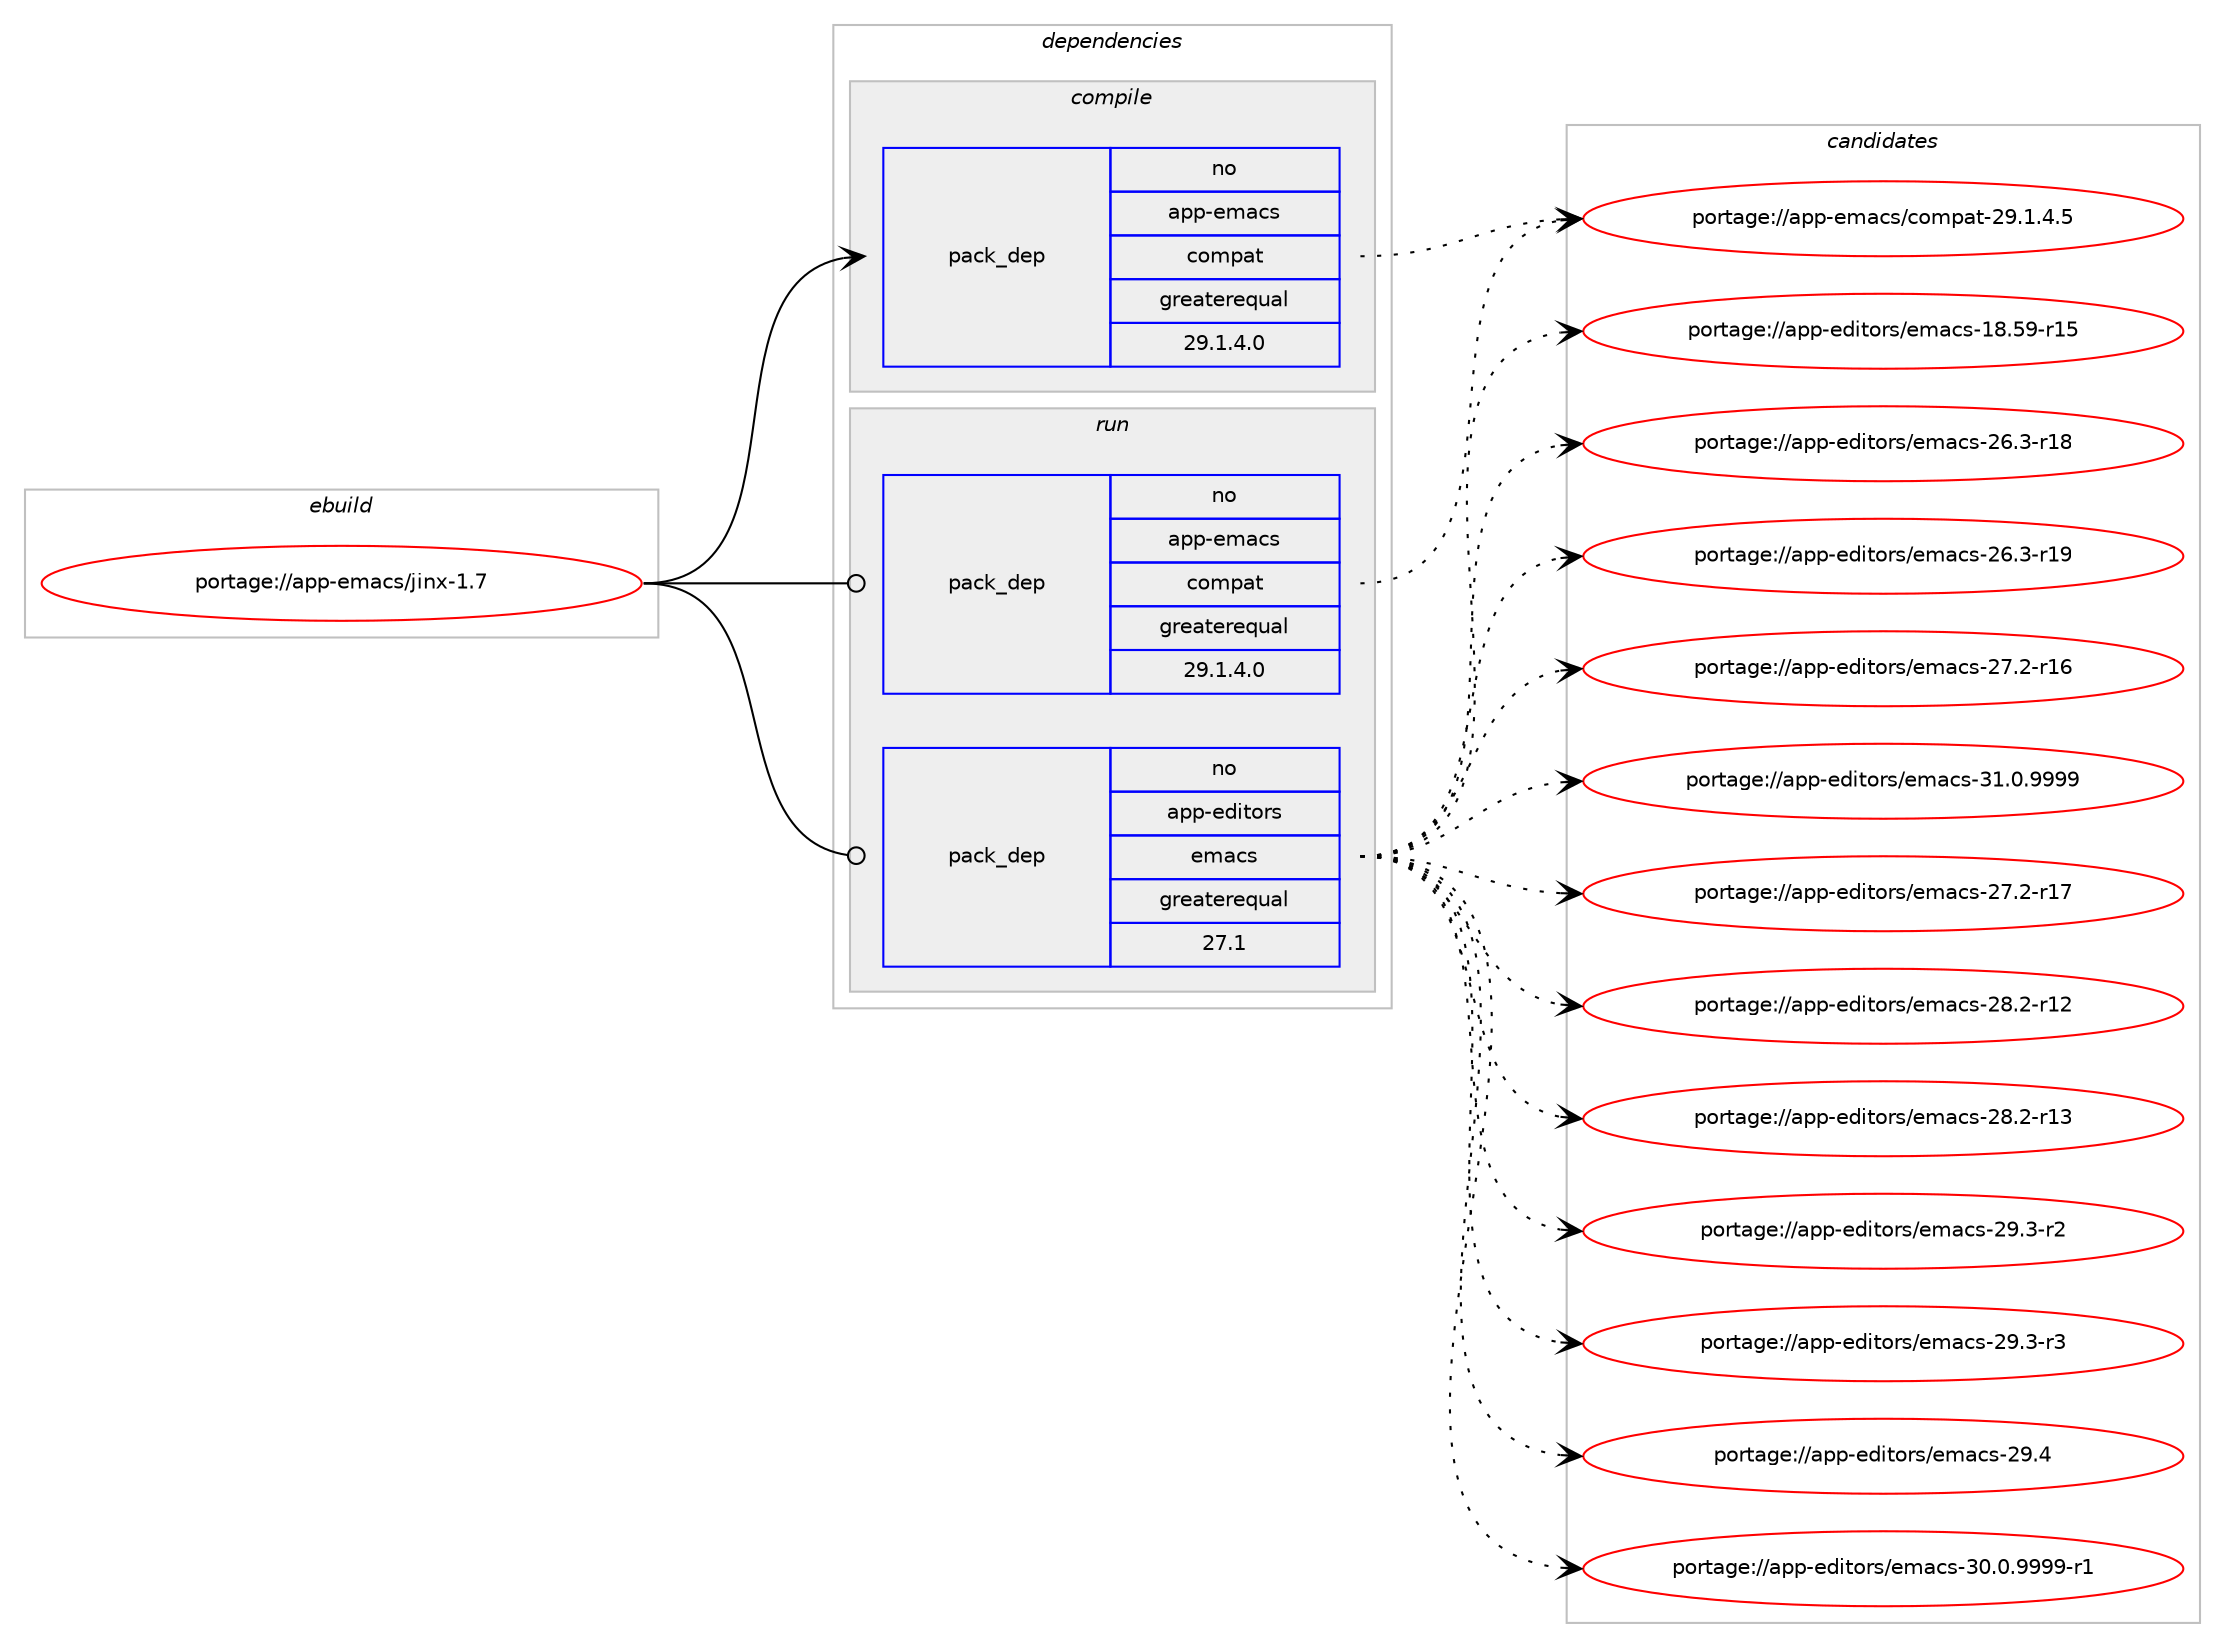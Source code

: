 digraph prolog {

# *************
# Graph options
# *************

newrank=true;
concentrate=true;
compound=true;
graph [rankdir=LR,fontname=Helvetica,fontsize=10,ranksep=1.5];#, ranksep=2.5, nodesep=0.2];
edge  [arrowhead=vee];
node  [fontname=Helvetica,fontsize=10];

# **********
# The ebuild
# **********

subgraph cluster_leftcol {
color=gray;
rank=same;
label=<<i>ebuild</i>>;
id [label="portage://app-emacs/jinx-1.7", color=red, width=4, href="../app-emacs/jinx-1.7.svg"];
}

# ****************
# The dependencies
# ****************

subgraph cluster_midcol {
color=gray;
label=<<i>dependencies</i>>;
subgraph cluster_compile {
fillcolor="#eeeeee";
style=filled;
label=<<i>compile</i>>;
subgraph pack3776 {
dependency9973 [label=<<TABLE BORDER="0" CELLBORDER="1" CELLSPACING="0" CELLPADDING="4" WIDTH="220"><TR><TD ROWSPAN="6" CELLPADDING="30">pack_dep</TD></TR><TR><TD WIDTH="110">no</TD></TR><TR><TD>app-emacs</TD></TR><TR><TD>compat</TD></TR><TR><TD>greaterequal</TD></TR><TR><TD>29.1.4.0</TD></TR></TABLE>>, shape=none, color=blue];
}
id:e -> dependency9973:w [weight=20,style="solid",arrowhead="vee"];
# *** BEGIN UNKNOWN DEPENDENCY TYPE (TODO) ***
# id -> package_dependency(portage://app-emacs/jinx-1.7,install,no,app-text,enchant,none,[,,],[slot(2)],[])
# *** END UNKNOWN DEPENDENCY TYPE (TODO) ***

}
subgraph cluster_compileandrun {
fillcolor="#eeeeee";
style=filled;
label=<<i>compile and run</i>>;
}
subgraph cluster_run {
fillcolor="#eeeeee";
style=filled;
label=<<i>run</i>>;
subgraph pack3777 {
dependency9974 [label=<<TABLE BORDER="0" CELLBORDER="1" CELLSPACING="0" CELLPADDING="4" WIDTH="220"><TR><TD ROWSPAN="6" CELLPADDING="30">pack_dep</TD></TR><TR><TD WIDTH="110">no</TD></TR><TR><TD>app-editors</TD></TR><TR><TD>emacs</TD></TR><TR><TD>greaterequal</TD></TR><TR><TD>27.1</TD></TR></TABLE>>, shape=none, color=blue];
}
id:e -> dependency9974:w [weight=20,style="solid",arrowhead="odot"];
subgraph pack3778 {
dependency9975 [label=<<TABLE BORDER="0" CELLBORDER="1" CELLSPACING="0" CELLPADDING="4" WIDTH="220"><TR><TD ROWSPAN="6" CELLPADDING="30">pack_dep</TD></TR><TR><TD WIDTH="110">no</TD></TR><TR><TD>app-emacs</TD></TR><TR><TD>compat</TD></TR><TR><TD>greaterequal</TD></TR><TR><TD>29.1.4.0</TD></TR></TABLE>>, shape=none, color=blue];
}
id:e -> dependency9975:w [weight=20,style="solid",arrowhead="odot"];
# *** BEGIN UNKNOWN DEPENDENCY TYPE (TODO) ***
# id -> package_dependency(portage://app-emacs/jinx-1.7,run,no,app-text,enchant,none,[,,],[slot(2)],[])
# *** END UNKNOWN DEPENDENCY TYPE (TODO) ***

}
}

# **************
# The candidates
# **************

subgraph cluster_choices {
rank=same;
color=gray;
label=<<i>candidates</i>>;

subgraph choice3776 {
color=black;
nodesep=1;
choice97112112451011099799115479911110911297116455057464946524653 [label="portage://app-emacs/compat-29.1.4.5", color=red, width=4,href="../app-emacs/compat-29.1.4.5.svg"];
dependency9973:e -> choice97112112451011099799115479911110911297116455057464946524653:w [style=dotted,weight="100"];
}
subgraph choice3777 {
color=black;
nodesep=1;
choice9711211245101100105116111114115471011099799115454956465357451144953 [label="portage://app-editors/emacs-18.59-r15", color=red, width=4,href="../app-editors/emacs-18.59-r15.svg"];
choice97112112451011001051161111141154710110997991154550544651451144956 [label="portage://app-editors/emacs-26.3-r18", color=red, width=4,href="../app-editors/emacs-26.3-r18.svg"];
choice97112112451011001051161111141154710110997991154550544651451144957 [label="portage://app-editors/emacs-26.3-r19", color=red, width=4,href="../app-editors/emacs-26.3-r19.svg"];
choice97112112451011001051161111141154710110997991154550554650451144954 [label="portage://app-editors/emacs-27.2-r16", color=red, width=4,href="../app-editors/emacs-27.2-r16.svg"];
choice97112112451011001051161111141154710110997991154550554650451144955 [label="portage://app-editors/emacs-27.2-r17", color=red, width=4,href="../app-editors/emacs-27.2-r17.svg"];
choice97112112451011001051161111141154710110997991154550564650451144950 [label="portage://app-editors/emacs-28.2-r12", color=red, width=4,href="../app-editors/emacs-28.2-r12.svg"];
choice97112112451011001051161111141154710110997991154550564650451144951 [label="portage://app-editors/emacs-28.2-r13", color=red, width=4,href="../app-editors/emacs-28.2-r13.svg"];
choice971121124510110010511611111411547101109979911545505746514511450 [label="portage://app-editors/emacs-29.3-r2", color=red, width=4,href="../app-editors/emacs-29.3-r2.svg"];
choice971121124510110010511611111411547101109979911545505746514511451 [label="portage://app-editors/emacs-29.3-r3", color=red, width=4,href="../app-editors/emacs-29.3-r3.svg"];
choice97112112451011001051161111141154710110997991154550574652 [label="portage://app-editors/emacs-29.4", color=red, width=4,href="../app-editors/emacs-29.4.svg"];
choice9711211245101100105116111114115471011099799115455148464846575757574511449 [label="portage://app-editors/emacs-30.0.9999-r1", color=red, width=4,href="../app-editors/emacs-30.0.9999-r1.svg"];
choice971121124510110010511611111411547101109979911545514946484657575757 [label="portage://app-editors/emacs-31.0.9999", color=red, width=4,href="../app-editors/emacs-31.0.9999.svg"];
dependency9974:e -> choice9711211245101100105116111114115471011099799115454956465357451144953:w [style=dotted,weight="100"];
dependency9974:e -> choice97112112451011001051161111141154710110997991154550544651451144956:w [style=dotted,weight="100"];
dependency9974:e -> choice97112112451011001051161111141154710110997991154550544651451144957:w [style=dotted,weight="100"];
dependency9974:e -> choice97112112451011001051161111141154710110997991154550554650451144954:w [style=dotted,weight="100"];
dependency9974:e -> choice97112112451011001051161111141154710110997991154550554650451144955:w [style=dotted,weight="100"];
dependency9974:e -> choice97112112451011001051161111141154710110997991154550564650451144950:w [style=dotted,weight="100"];
dependency9974:e -> choice97112112451011001051161111141154710110997991154550564650451144951:w [style=dotted,weight="100"];
dependency9974:e -> choice971121124510110010511611111411547101109979911545505746514511450:w [style=dotted,weight="100"];
dependency9974:e -> choice971121124510110010511611111411547101109979911545505746514511451:w [style=dotted,weight="100"];
dependency9974:e -> choice97112112451011001051161111141154710110997991154550574652:w [style=dotted,weight="100"];
dependency9974:e -> choice9711211245101100105116111114115471011099799115455148464846575757574511449:w [style=dotted,weight="100"];
dependency9974:e -> choice971121124510110010511611111411547101109979911545514946484657575757:w [style=dotted,weight="100"];
}
subgraph choice3778 {
color=black;
nodesep=1;
choice97112112451011099799115479911110911297116455057464946524653 [label="portage://app-emacs/compat-29.1.4.5", color=red, width=4,href="../app-emacs/compat-29.1.4.5.svg"];
dependency9975:e -> choice97112112451011099799115479911110911297116455057464946524653:w [style=dotted,weight="100"];
}
}

}
